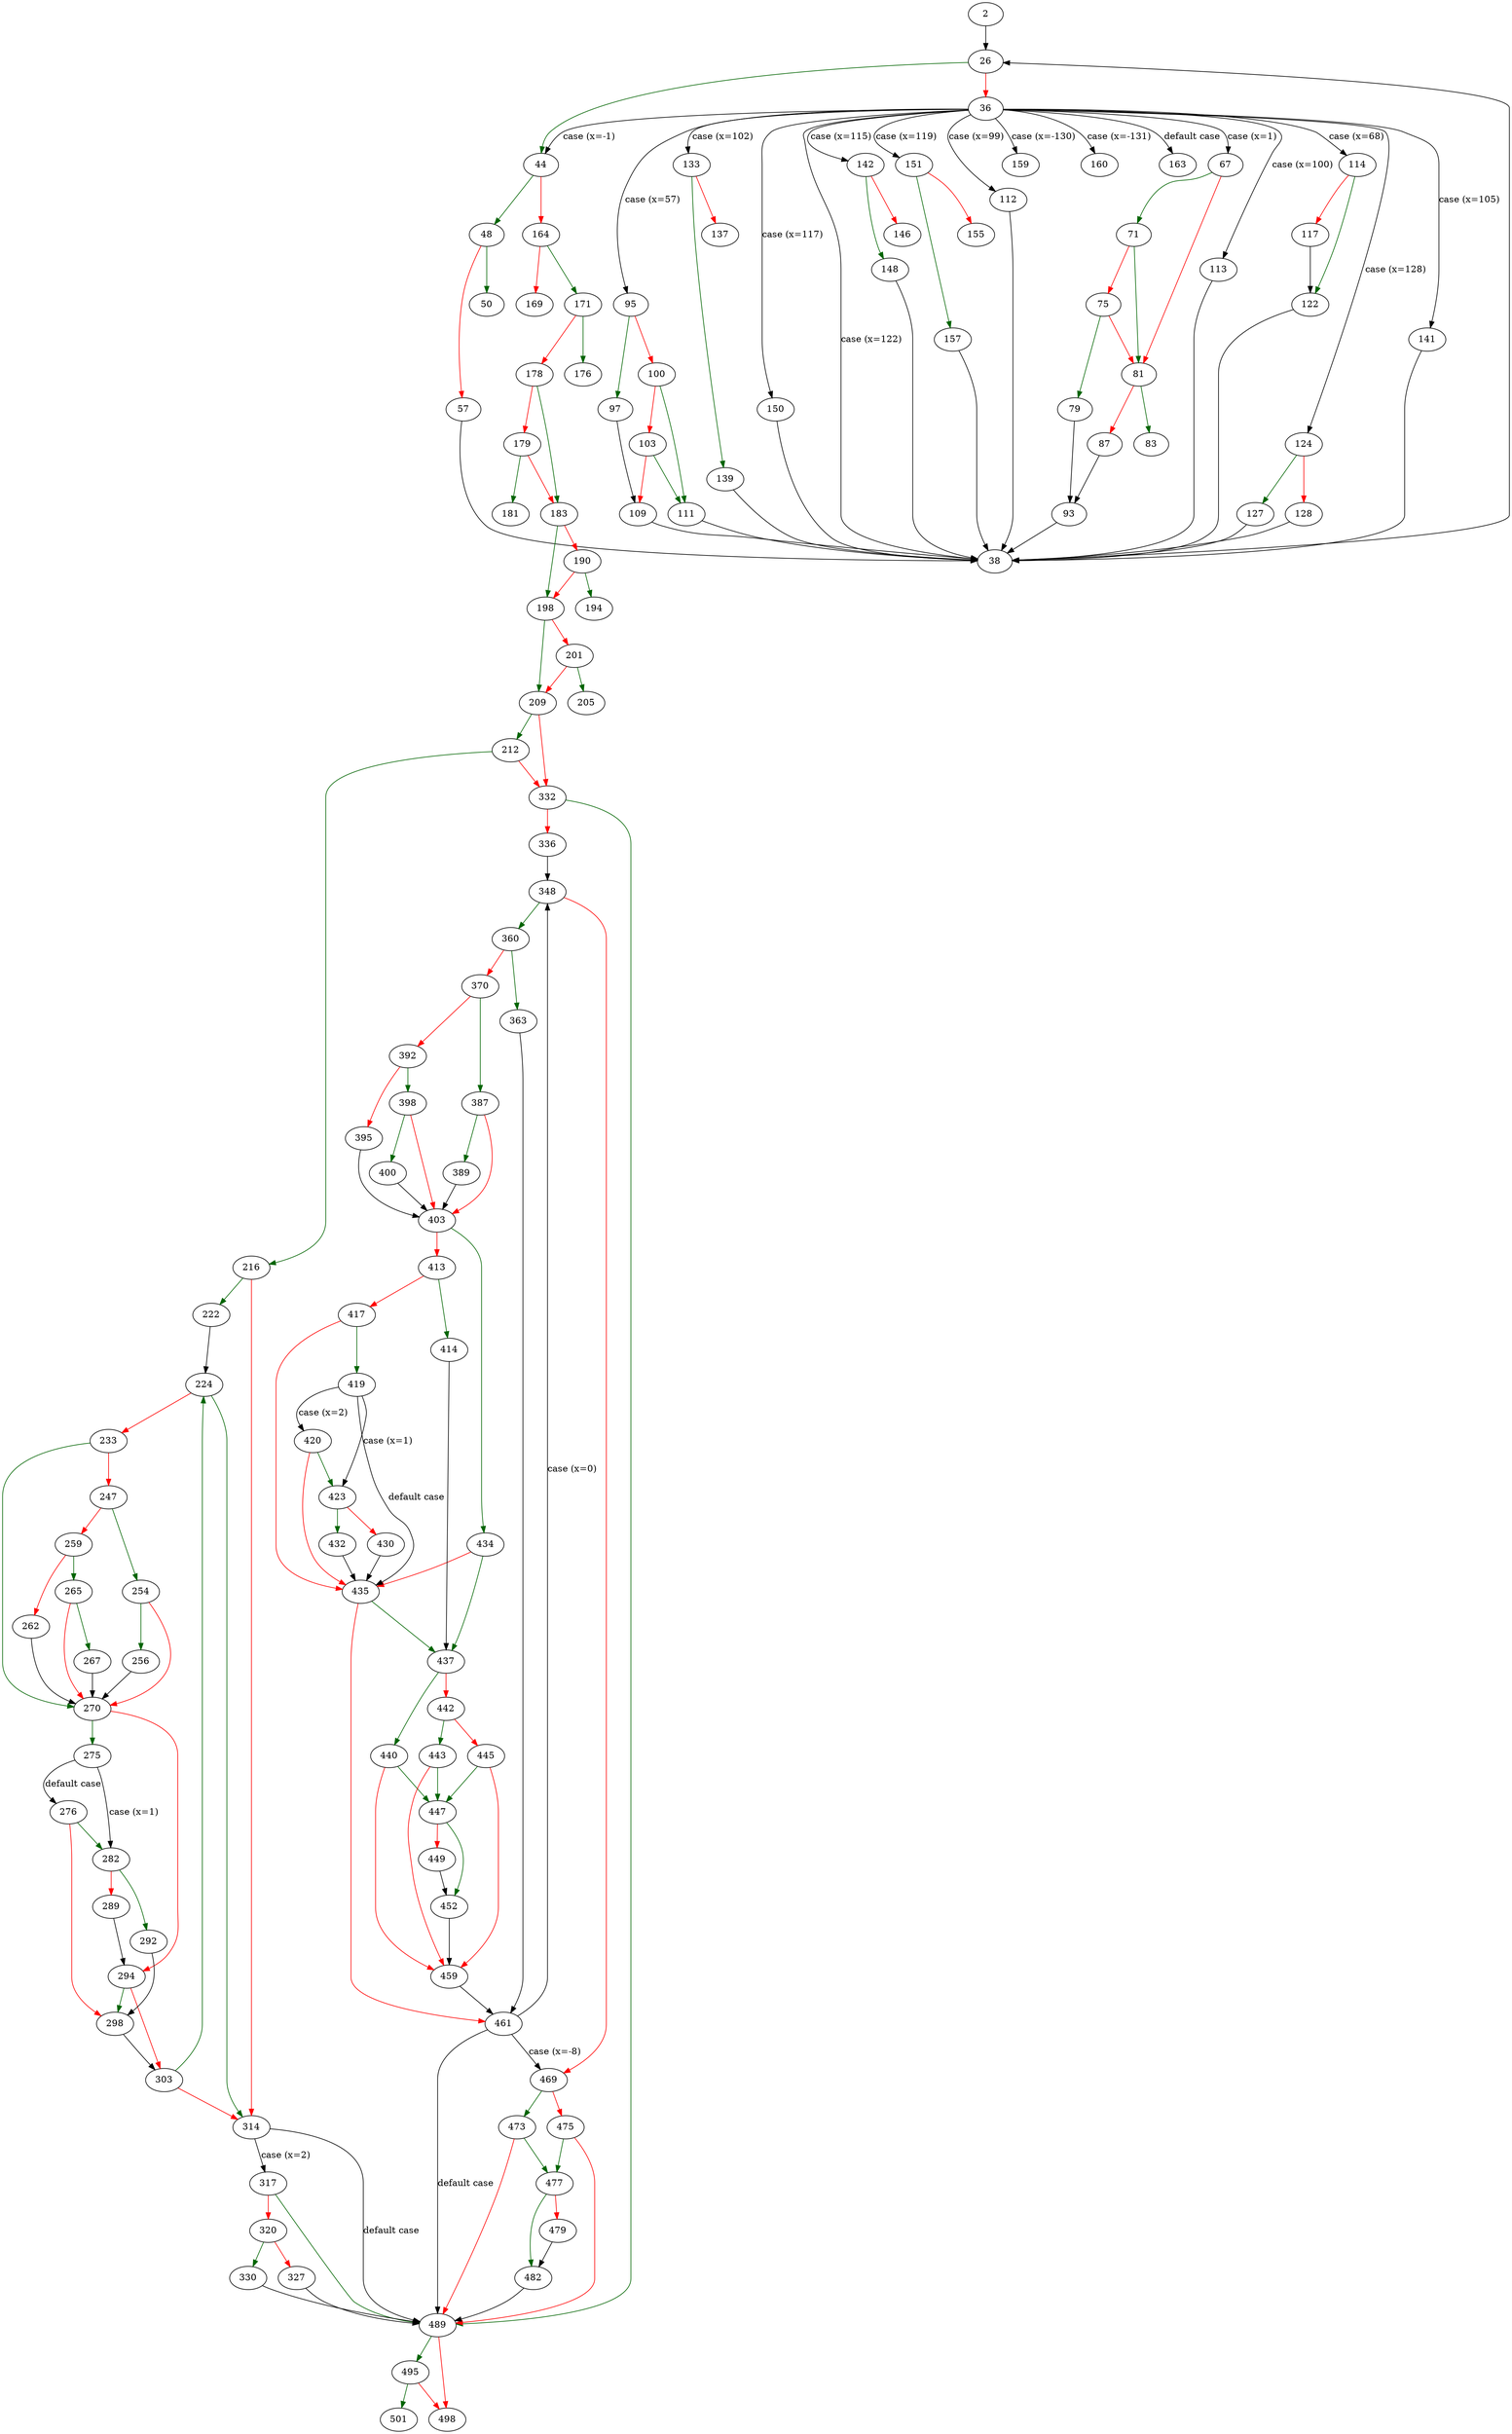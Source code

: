 strict digraph "main" {
	// Node definitions.
	2 [entry=true];
	26;
	44;
	36;
	67;
	95;
	112;
	113;
	114;
	124;
	133;
	141;
	142;
	150;
	151;
	38;
	159;
	160;
	163;
	48;
	164;
	50;
	57;
	71;
	81;
	75;
	79;
	93;
	83;
	87;
	97;
	100;
	109;
	111;
	103;
	122;
	117;
	127;
	128;
	139;
	137;
	148;
	146;
	157;
	155;
	171;
	169;
	176;
	178;
	183;
	179;
	181;
	198;
	190;
	194;
	209;
	201;
	205;
	212;
	332;
	216;
	222;
	314;
	224;
	233;
	270;
	247;
	254;
	259;
	256;
	265;
	262;
	267;
	275;
	294;
	282;
	276;
	298;
	292;
	289;
	303;
	317;
	489;
	320;
	330;
	327;
	336;
	348;
	360;
	469;
	363;
	370;
	461;
	387;
	392;
	389;
	403;
	398;
	395;
	400;
	434;
	413;
	414;
	417;
	437;
	419;
	435;
	423;
	420;
	432;
	430;
	440;
	442;
	447;
	459;
	443;
	445;
	452;
	449;
	473;
	475;
	477;
	482;
	479;
	495;
	498;
	501;

	// Edge definitions.
	2 -> 26;
	26 -> 44 [
		color=darkgreen
		cond=true
	];
	26 -> 36 [
		color=red
		cond=false
	];
	44 -> 48 [
		color=darkgreen
		cond=true
	];
	44 -> 164 [
		color=red
		cond=false
	];
	36 -> 44 [
		cond="case (x=-1)"
		label="case (x=-1)"
	];
	36 -> 67 [
		cond="case (x=1)"
		label="case (x=1)"
	];
	36 -> 95 [
		cond="case (x=57)"
		label="case (x=57)"
	];
	36 -> 112 [
		cond="case (x=99)"
		label="case (x=99)"
	];
	36 -> 113 [
		cond="case (x=100)"
		label="case (x=100)"
	];
	36 -> 114 [
		cond="case (x=68)"
		label="case (x=68)"
	];
	36 -> 124 [
		cond="case (x=128)"
		label="case (x=128)"
	];
	36 -> 133 [
		cond="case (x=102)"
		label="case (x=102)"
	];
	36 -> 141 [
		cond="case (x=105)"
		label="case (x=105)"
	];
	36 -> 142 [
		cond="case (x=115)"
		label="case (x=115)"
	];
	36 -> 150 [
		cond="case (x=117)"
		label="case (x=117)"
	];
	36 -> 151 [
		cond="case (x=119)"
		label="case (x=119)"
	];
	36 -> 38 [
		cond="case (x=122)"
		label="case (x=122)"
	];
	36 -> 159 [
		cond="case (x=-130)"
		label="case (x=-130)"
	];
	36 -> 160 [
		cond="case (x=-131)"
		label="case (x=-131)"
	];
	36 -> 163 [
		cond="default case"
		label="default case"
	];
	67 -> 71 [
		color=darkgreen
		cond=true
	];
	67 -> 81 [
		color=red
		cond=false
	];
	95 -> 97 [
		color=darkgreen
		cond=true
	];
	95 -> 100 [
		color=red
		cond=false
	];
	112 -> 38;
	113 -> 38;
	114 -> 122 [
		color=darkgreen
		cond=true
	];
	114 -> 117 [
		color=red
		cond=false
	];
	124 -> 127 [
		color=darkgreen
		cond=true
	];
	124 -> 128 [
		color=red
		cond=false
	];
	133 -> 139 [
		color=darkgreen
		cond=true
	];
	133 -> 137 [
		color=red
		cond=false
	];
	141 -> 38;
	142 -> 148 [
		color=darkgreen
		cond=true
	];
	142 -> 146 [
		color=red
		cond=false
	];
	150 -> 38;
	151 -> 157 [
		color=darkgreen
		cond=true
	];
	151 -> 155 [
		color=red
		cond=false
	];
	38 -> 26;
	48 -> 50 [
		color=darkgreen
		cond=true
	];
	48 -> 57 [
		color=red
		cond=false
	];
	164 -> 171 [
		color=darkgreen
		cond=true
	];
	164 -> 169 [
		color=red
		cond=false
	];
	57 -> 38;
	71 -> 81 [
		color=darkgreen
		cond=true
	];
	71 -> 75 [
		color=red
		cond=false
	];
	81 -> 83 [
		color=darkgreen
		cond=true
	];
	81 -> 87 [
		color=red
		cond=false
	];
	75 -> 81 [
		color=red
		cond=false
	];
	75 -> 79 [
		color=darkgreen
		cond=true
	];
	79 -> 93;
	93 -> 38;
	87 -> 93;
	97 -> 109;
	100 -> 111 [
		color=darkgreen
		cond=true
	];
	100 -> 103 [
		color=red
		cond=false
	];
	109 -> 38;
	111 -> 38;
	103 -> 109 [
		color=red
		cond=false
	];
	103 -> 111 [
		color=darkgreen
		cond=true
	];
	122 -> 38;
	117 -> 122;
	127 -> 38;
	128 -> 38;
	139 -> 38;
	148 -> 38;
	157 -> 38;
	171 -> 176 [
		color=darkgreen
		cond=true
	];
	171 -> 178 [
		color=red
		cond=false
	];
	178 -> 183 [
		color=darkgreen
		cond=true
	];
	178 -> 179 [
		color=red
		cond=false
	];
	183 -> 198 [
		color=darkgreen
		cond=true
	];
	183 -> 190 [
		color=red
		cond=false
	];
	179 -> 183 [
		color=red
		cond=false
	];
	179 -> 181 [
		color=darkgreen
		cond=true
	];
	198 -> 209 [
		color=darkgreen
		cond=true
	];
	198 -> 201 [
		color=red
		cond=false
	];
	190 -> 198 [
		color=red
		cond=false
	];
	190 -> 194 [
		color=darkgreen
		cond=true
	];
	209 -> 212 [
		color=darkgreen
		cond=true
	];
	209 -> 332 [
		color=red
		cond=false
	];
	201 -> 209 [
		color=red
		cond=false
	];
	201 -> 205 [
		color=darkgreen
		cond=true
	];
	212 -> 332 [
		color=red
		cond=false
	];
	212 -> 216 [
		color=darkgreen
		cond=true
	];
	332 -> 489 [
		color=darkgreen
		cond=true
	];
	332 -> 336 [
		color=red
		cond=false
	];
	216 -> 222 [
		color=darkgreen
		cond=true
	];
	216 -> 314 [
		color=red
		cond=false
	];
	222 -> 224;
	314 -> 317 [
		cond="case (x=2)"
		label="case (x=2)"
	];
	314 -> 489 [
		cond="default case"
		label="default case"
	];
	224 -> 314 [
		color=darkgreen
		cond=true
	];
	224 -> 233 [
		color=red
		cond=false
	];
	233 -> 270 [
		color=darkgreen
		cond=true
	];
	233 -> 247 [
		color=red
		cond=false
	];
	270 -> 275 [
		color=darkgreen
		cond=true
	];
	270 -> 294 [
		color=red
		cond=false
	];
	247 -> 254 [
		color=darkgreen
		cond=true
	];
	247 -> 259 [
		color=red
		cond=false
	];
	254 -> 270 [
		color=red
		cond=false
	];
	254 -> 256 [
		color=darkgreen
		cond=true
	];
	259 -> 265 [
		color=darkgreen
		cond=true
	];
	259 -> 262 [
		color=red
		cond=false
	];
	256 -> 270;
	265 -> 270 [
		color=red
		cond=false
	];
	265 -> 267 [
		color=darkgreen
		cond=true
	];
	262 -> 270;
	267 -> 270;
	275 -> 282 [
		cond="case (x=1)"
		label="case (x=1)"
	];
	275 -> 276 [
		cond="default case"
		label="default case"
	];
	294 -> 298 [
		color=darkgreen
		cond=true
	];
	294 -> 303 [
		color=red
		cond=false
	];
	282 -> 292 [
		color=darkgreen
		cond=true
	];
	282 -> 289 [
		color=red
		cond=false
	];
	276 -> 282 [
		color=darkgreen
		cond=true
	];
	276 -> 298 [
		color=red
		cond=false
	];
	298 -> 303;
	292 -> 298;
	289 -> 294;
	303 -> 314 [
		color=red
		cond=false
	];
	303 -> 224 [
		color=darkgreen
		cond=true
	];
	317 -> 489 [
		color=darkgreen
		cond=true
	];
	317 -> 320 [
		color=red
		cond=false
	];
	489 -> 495 [
		color=darkgreen
		cond=true
	];
	489 -> 498 [
		color=red
		cond=false
	];
	320 -> 330 [
		color=darkgreen
		cond=true
	];
	320 -> 327 [
		color=red
		cond=false
	];
	330 -> 489;
	327 -> 489;
	336 -> 348;
	348 -> 360 [
		color=darkgreen
		cond=true
	];
	348 -> 469 [
		color=red
		cond=false
	];
	360 -> 363 [
		color=darkgreen
		cond=true
	];
	360 -> 370 [
		color=red
		cond=false
	];
	469 -> 473 [
		color=darkgreen
		cond=true
	];
	469 -> 475 [
		color=red
		cond=false
	];
	363 -> 461;
	370 -> 387 [
		color=darkgreen
		cond=true
	];
	370 -> 392 [
		color=red
		cond=false
	];
	461 -> 489 [
		cond="default case"
		label="default case"
	];
	461 -> 348 [
		cond="case (x=0)"
		label="case (x=0)"
	];
	461 -> 469 [
		cond="case (x=-8)"
		label="case (x=-8)"
	];
	387 -> 389 [
		color=darkgreen
		cond=true
	];
	387 -> 403 [
		color=red
		cond=false
	];
	392 -> 398 [
		color=darkgreen
		cond=true
	];
	392 -> 395 [
		color=red
		cond=false
	];
	389 -> 403;
	403 -> 434 [
		color=darkgreen
		cond=true
	];
	403 -> 413 [
		color=red
		cond=false
	];
	398 -> 403 [
		color=red
		cond=false
	];
	398 -> 400 [
		color=darkgreen
		cond=true
	];
	395 -> 403;
	400 -> 403;
	434 -> 437 [
		color=darkgreen
		cond=true
	];
	434 -> 435 [
		color=red
		cond=false
	];
	413 -> 414 [
		color=darkgreen
		cond=true
	];
	413 -> 417 [
		color=red
		cond=false
	];
	414 -> 437;
	417 -> 419 [
		color=darkgreen
		cond=true
	];
	417 -> 435 [
		color=red
		cond=false
	];
	437 -> 440 [
		color=darkgreen
		cond=true
	];
	437 -> 442 [
		color=red
		cond=false
	];
	419 -> 435 [
		cond="default case"
		label="default case"
	];
	419 -> 423 [
		cond="case (x=1)"
		label="case (x=1)"
	];
	419 -> 420 [
		cond="case (x=2)"
		label="case (x=2)"
	];
	435 -> 461 [
		color=red
		cond=false
	];
	435 -> 437 [
		color=darkgreen
		cond=true
	];
	423 -> 432 [
		color=darkgreen
		cond=true
	];
	423 -> 430 [
		color=red
		cond=false
	];
	420 -> 435 [
		color=red
		cond=false
	];
	420 -> 423 [
		color=darkgreen
		cond=true
	];
	432 -> 435;
	430 -> 435;
	440 -> 447 [
		color=darkgreen
		cond=true
	];
	440 -> 459 [
		color=red
		cond=false
	];
	442 -> 443 [
		color=darkgreen
		cond=true
	];
	442 -> 445 [
		color=red
		cond=false
	];
	447 -> 452 [
		color=darkgreen
		cond=true
	];
	447 -> 449 [
		color=red
		cond=false
	];
	459 -> 461;
	443 -> 447 [
		color=darkgreen
		cond=true
	];
	443 -> 459 [
		color=red
		cond=false
	];
	445 -> 447 [
		color=darkgreen
		cond=true
	];
	445 -> 459 [
		color=red
		cond=false
	];
	452 -> 459;
	449 -> 452;
	473 -> 489 [
		color=red
		cond=false
	];
	473 -> 477 [
		color=darkgreen
		cond=true
	];
	475 -> 489 [
		color=red
		cond=false
	];
	475 -> 477 [
		color=darkgreen
		cond=true
	];
	477 -> 482 [
		color=darkgreen
		cond=true
	];
	477 -> 479 [
		color=red
		cond=false
	];
	482 -> 489;
	479 -> 482;
	495 -> 498 [
		color=red
		cond=false
	];
	495 -> 501 [
		color=darkgreen
		cond=true
	];
}